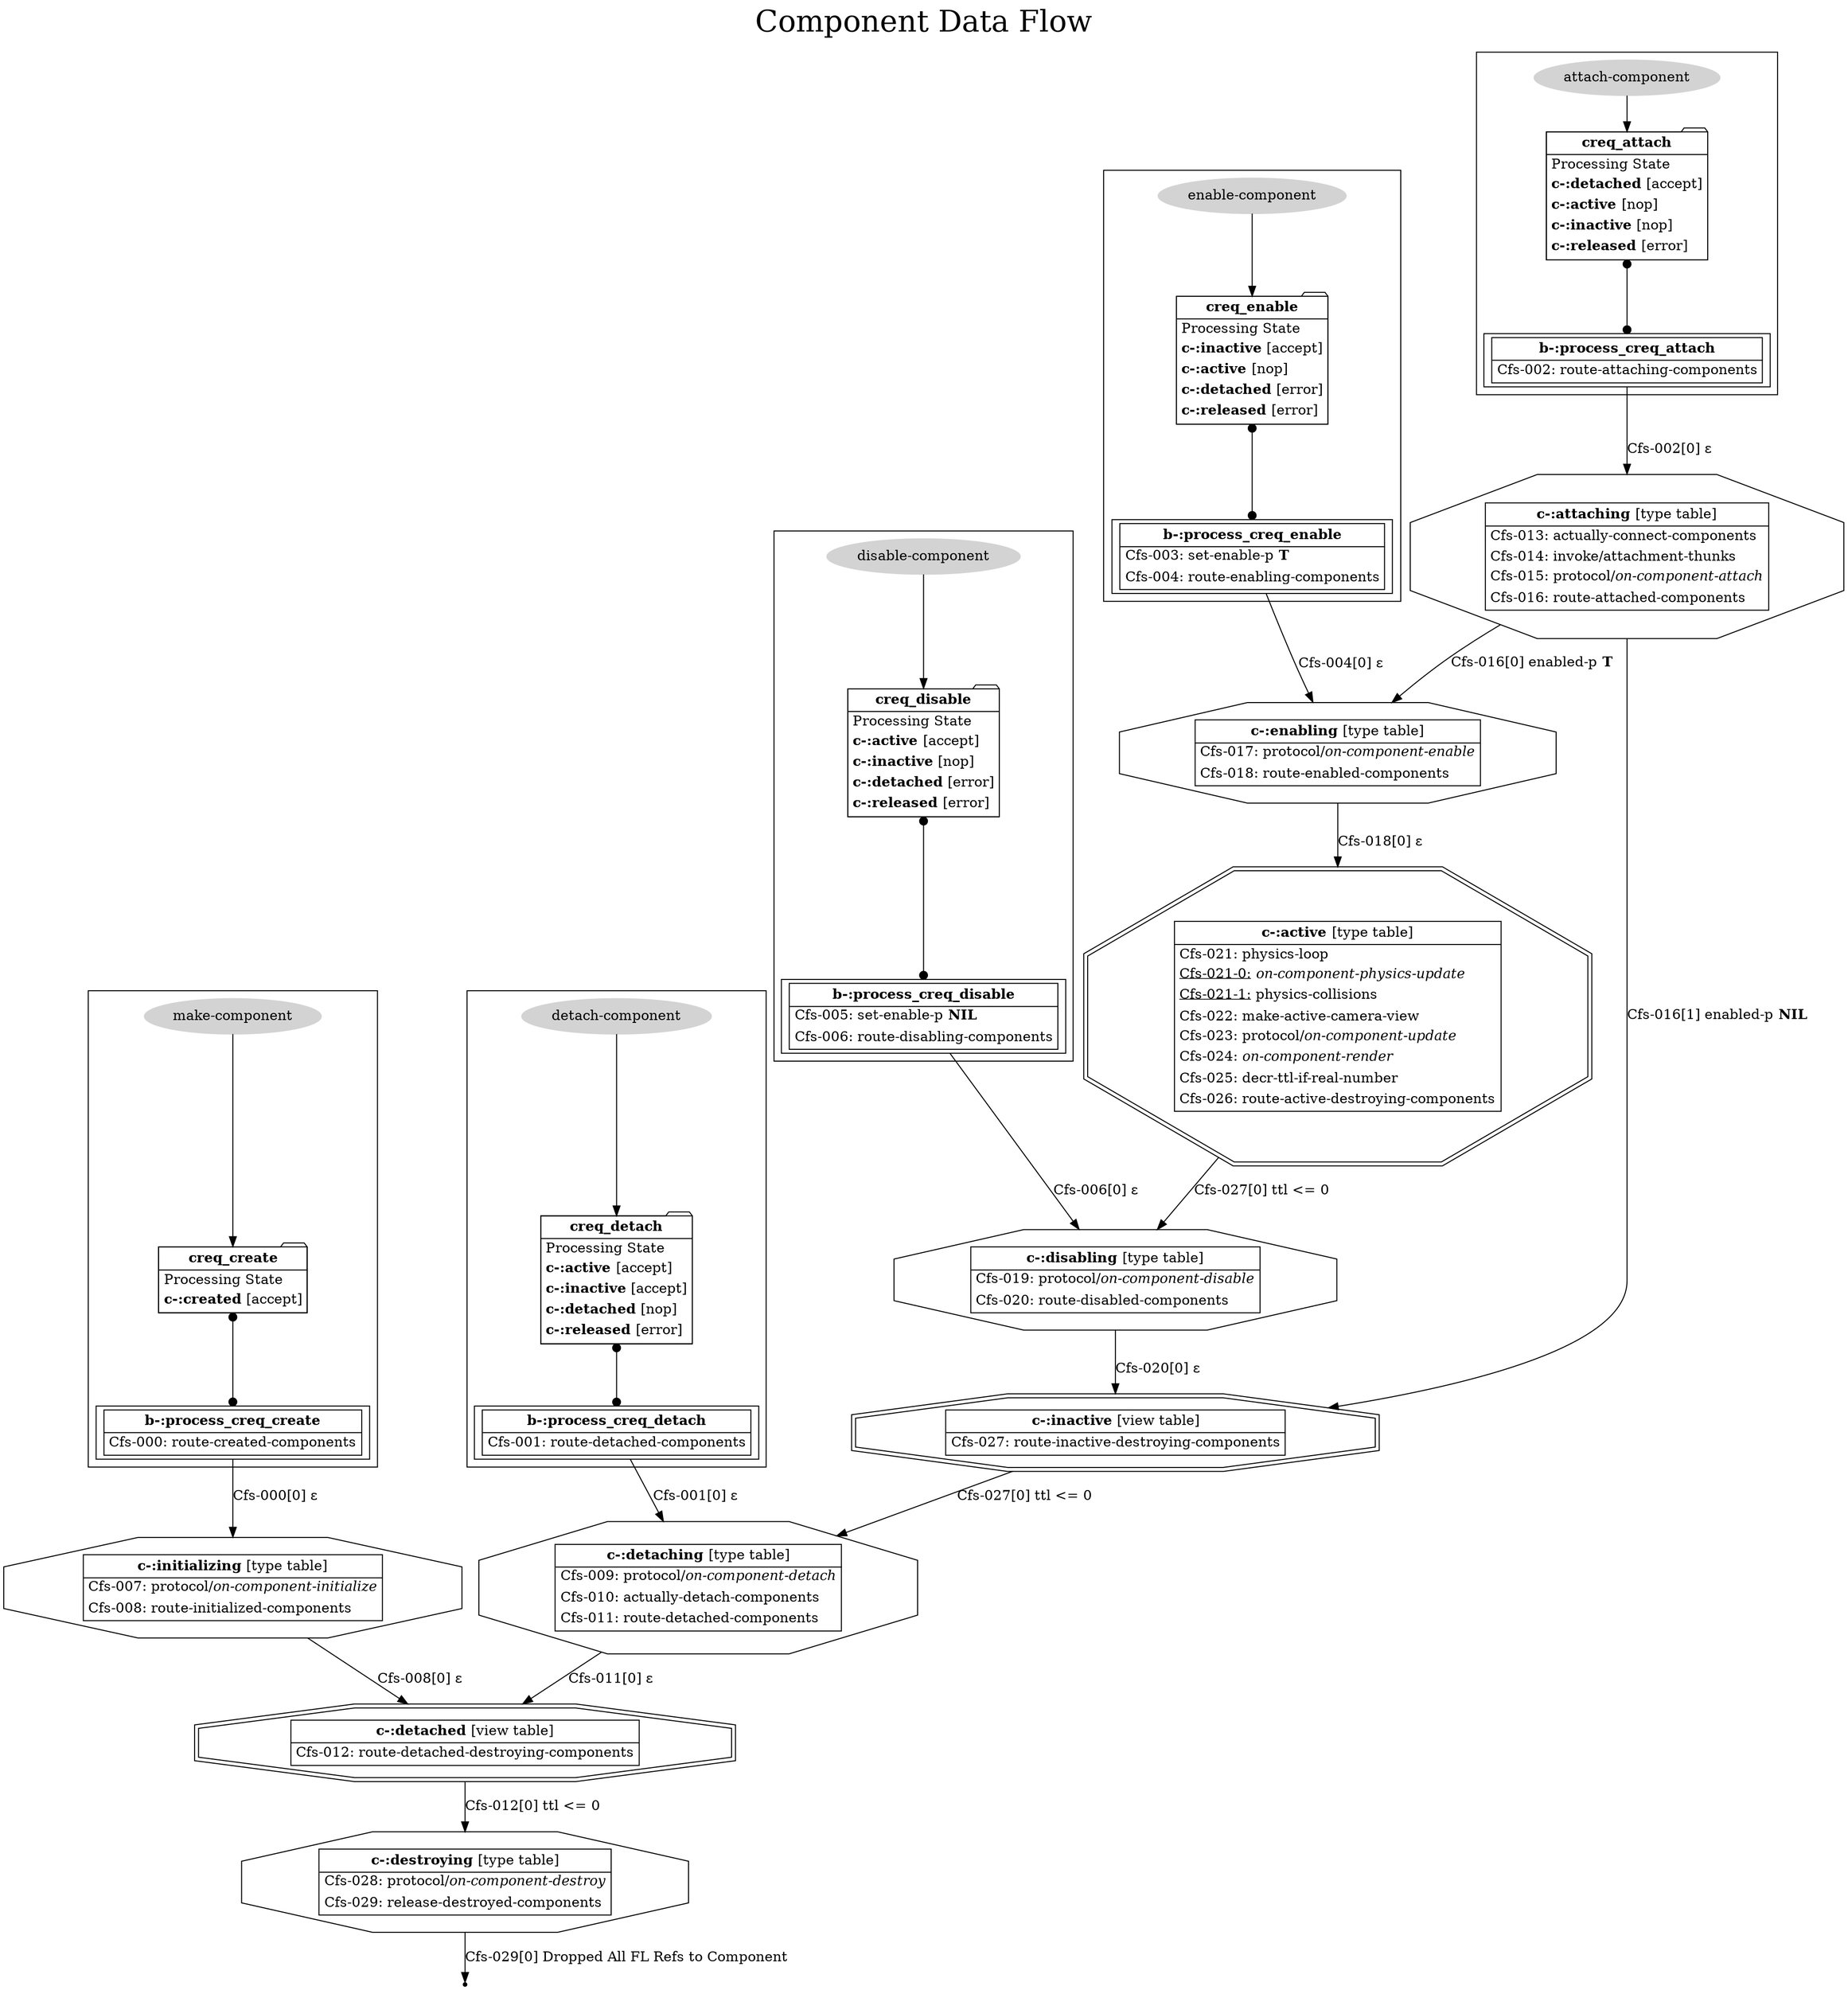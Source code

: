 digraph G {
	label = "Component Data Flow";
	labelloc = top;
	fontsize=30;

	// Notes:
	// 'b-' means dataflow state that is not a component state.
	// 'c-' means dataflow state that is also a component state.
	//
	// Single line octagon states are always transitory states each frame.
	// Double line octagon states can hold components across frames.

	// user API: functions that insert requests into the boxes 
	// to be processed NEXT frame.
	func_make_comp [shape=oval label="make-component";
					color=lightgrey style=filled]
	func_detach_comp [shape=oval label="detach-component";
						color=lightgrey style=filled]
	func_attach_comp [shape=oval label="attach-component";
						color=lightgrey style=filled]
	func_enable_comp [shape=oval label="enable-component";
						color=lightgrey style=filled]
	func_disable_comp [shape=oval label="disable-component";
						color=lightgrey style=filled]

	// The "Process State label" is the state of the component when it is being
	// chosen for processing in the process_* routing fs state. Not the state
	// of the component when it is inserted into the request set.  This is
	// because the component will likely move around a while before those
	// requests are handled and by then things might be ok.  If not, then we
	// error. Sadly, this is a little after the fact, but a consequence of the
	// state machine-like behavior of the dataflow and subsequent flow-states
	// in the engine.

	// The folder shape means a "datastore of request objs"

	// new components requested to be handled
	creq_create [shape=folder; margin=0; 
		label=<
		<TABLE CELLBORDER="0">
			<TR><TD><B>creq_create</B></TD></TR>
			<HR/>
			<TR><TD ALIGN="LEFT">Processing State</TD></TR>
			// NOTE: make-instance sets STATE to :created, but we don't have
			// a true state to represent this.
			<TR><TD ALIGN="LEFT"><B>c-:created</B> [accept]</TD></TR>
		</TABLE>>]

	// deatch requests
	creq_detach [shape=folder; margin=0;
		label=<
		<TABLE CELLBORDER="0">
			<TR><TD><B>creq_detach</B></TD></TR>
			<HR/>
			<TR><TD ALIGN="LEFT">Processing State</TD></TR>
			<TR><TD ALIGN="LEFT"><B>c-:active</B> [accept]</TD></TR>
			<TR><TD ALIGN="LEFT"><B>c-:inactive</B> [accept]</TD></TR>
			<TR><TD ALIGN="LEFT"><B>c-:detached</B> [nop]</TD></TR>
			<TR><TD ALIGN="LEFT"><B>c-:released</B> [error]</TD></TR>
		</TABLE>>]


	// attach requests
	creq_attach [shape=folder; margin=0;
		label=<
		<TABLE CELLBORDER="0">
			<TR><TD><B>creq_attach</B></TD></TR>
			<HR/>
			<TR><TD ALIGN="LEFT">Processing State</TD></TR>
			<TR><TD ALIGN="LEFT"><B>c-:detached</B> [accept]</TD></TR>
			<TR><TD ALIGN="LEFT"><B>c-:active</B> [nop]</TD></TR>
			<TR><TD ALIGN="LEFT"><B>c-:inactive</B> [nop]</TD></TR>
			<TR><TD ALIGN="LEFT"><B>c-:released</B> [error]</TD></TR>
		</TABLE>>]

	// enable requests
	creq_enable [shape=folder; margin=0;
		label=<
		<TABLE CELLBORDER="0">
			<TR><TD><B>creq_enable</B></TD></TR>
			<HR/>
			<TR><TD ALIGN="LEFT">Processing State</TD></TR>
			<TR><TD ALIGN="LEFT"><B>c-:inactive</B> [accept]</TD></TR>
			<TR><TD ALIGN="LEFT"><B>c-:active</B> [nop]</TD></TR>
			<TR><TD ALIGN="LEFT"><B>c-:detached</B> [error]</TD></TR>
			<TR><TD ALIGN="LEFT"><B>c-:released</B> [error]</TD></TR>
		</TABLE>>]

	// disable requests
	creq_disable [shape=folder; margin=0;
		label=<
		<TABLE CELLBORDER="0">
			<TR><TD><B>creq_disable</B></TD></TR>
			<HR/>
			<TR><TD ALIGN="LEFT">Processing State</TD></TR>
			<TR><TD ALIGN="LEFT"><B>c-:active</B> [accept]</TD></TR>
			<TR><TD ALIGN="LEFT"><B>c-:inactive</B> [nop]</TD></TR>
			<TR><TD ALIGN="LEFT"><B>c-:detached</B> [error]</TD></TR>
			<TR><TD ALIGN="LEFT"><B>c-:released</B> [error]</TD></TR>
		</TABLE>>]


	// Process states take requests, validate them, and shove them into the
	// dataflow.

	// box means a flow state that "process the associated requests"
	proc_creq_create
		[shape=box;
		label=<
		<TABLE CELLBORDER="0">
			<TR><TD><B>b-:process_creq_create</B></TD></TR>
			<HR/>
			<TR><TD ALIGN="LEFT">Cfs-000: route-created-components</TD></TR>
		</TABLE>>]

	proc_creq_detach
		[shape=box;
		label=<
		<TABLE CELLBORDER="0">
			<TR><TD><B>b-:process_creq_detach</B></TD></TR>
			<HR/>
			<TR><TD ALIGN="LEFT">Cfs-001: route-detached-components</TD></TR>
		</TABLE>>]

	proc_creq_attach
		[shape=box;
		label=<
		<TABLE CELLBORDER="0">
			<TR><TD><B>b-:process_creq_attach</B></TD></TR>
			<HR/>
			<TR><TD ALIGN="LEFT">Cfs-002: route-attaching-components</TD></TR>
		</TABLE>>]

	proc_creq_enable
		[shape=box;
		label=<
		<TABLE CELLBORDER="0">
			<TR><TD><B>b-:process_creq_enable</B></TD></TR>
			<HR/>
			<TR><TD ALIGN="LEFT">Cfs-003: set-enable-p <B>T</B></TD></TR>
			<TR><TD ALIGN="LEFT">Cfs-004: route-enabling-components</TD></TR>
		</TABLE>>]
	
	proc_creq_disable
		[shape=box;
		label=<
		<TABLE CELLBORDER="0">
			<TR><TD><B>b-:process_creq_disable</B></TD></TR>
			<HR/>
			<TR><TD ALIGN="LEFT">Cfs-005: set-enable-p <B>NIL</B></TD></TR>
			<TR><TD ALIGN="LEFT">Cfs-006: route-disabling-components</TD></TR>
		</TABLE>>]


	// Component states alter the component state slot to contain the name of
	// the state. These states do piles of work on the components themselves.

	// Component States
	cs_initializing
		[shape=octagon; margin = 0;
		label=<
		<TABLE CELLBORDER="0">
			<TR><TD><B>c-:initializing</B> [type table]</TD></TR>
			<HR/>
			<TR><TD ALIGN="LEFT">Cfs-007: protocol/<I>on-component-initialize</I></TD></TR>
			<TR><TD ALIGN="LEFT">Cfs-008: route-initialized-components</TD></TR>
		</TABLE>>]

	cs_detaching
		[shape=octagon; margin=0;
		label=<
		<TABLE CELLBORDER="0">
			<TR><TD><B>c-:detaching</B> [type table]</TD></TR>
			<HR/>
			<TR><TD ALIGN="LEFT">Cfs-009: protocol/<I>on-component-detach</I></TD></TR>
			<TR><TD ALIGN="LEFT">Cfs-010: actually-detach-components</TD></TR>
			<TR><TD ALIGN="LEFT">Cfs-011: route-detached-components</TD></TR>
		</TABLE>>]

	cs_detached
		[shape=doubleoctagon; margin=0;
		label=<
		<TABLE CELLBORDER="0">
			<TR><TD><B>c-:detached</B> [view table]</TD></TR>
			<HR/>
			<TR><TD ALIGN="LEFT">Cfs-012: route-detached-destroying-components</TD></TR>
		</TABLE>>]


	cs_attaching
		[shape=octagon; margin=0;
		label=<
		<TABLE CELLBORDER="0">
			<TR><TD><B>c-:attaching</B> [type table]</TD></TR>
			<HR/>
			<TR><TD ALIGN="LEFT">Cfs-013: actually-connect-components</TD></TR>
			<TR><TD ALIGN="LEFT">Cfs-014: invoke/attachment-thunks</TD></TR>
			<TR><TD ALIGN="LEFT">Cfs-015: protocol/<I>on-component-attach</I></TD></TR>
			<TR><TD ALIGN="LEFT">Cfs-016: route-attached-components</TD></TR>
		</TABLE>>]


	cs_enabling
		[shape=octagon; margin=0;
		label=<
		<TABLE CELLBORDER="0">
			<TR><TD><B>c-:enabling</B> [type table]</TD></TR>
			<HR/>
			<TR><TD ALIGN="LEFT">Cfs-017: protocol/<I>on-component-enable</I></TD></TR>
			<TR><TD ALIGN="LEFT">Cfs-018: route-enabled-components</TD></TR>
		</TABLE>>]

	cs_disabling
		[shape=octagon; margin=0;
		label=<
		<TABLE CELLBORDER="0">
			<TR><TD><B>c-:disabling</B> [type table]</TD></TR>
			<HR/>
			<TR><TD ALIGN="LEFT">Cfs-019: protocol/<I>on-component-disable</I></TD></TR>
			<TR><TD ALIGN="LEFT">Cfs-020: route-disabled-components</TD></TR>
		</TABLE>>]

	cs_active
		[shape=doubleoctagon; margin=0;
		label=<
		<TABLE CELLBORDER="0">
			<TR><TD><B>c-:active</B> [type table]</TD></TR>
			<HR/>
			<TR><TD ALIGN="LEFT">Cfs-021: physics-loop</TD></TR>
			<TR><TD ALIGN="LEFT"><U>Cfs-021-0:</U> <I>on-component-physics-update</I></TD></TR>
			<TR><TD ALIGN="LEFT"><U>Cfs-021-1:</U> physics-collisions</TD></TR>

			<TR><TD ALIGN="LEFT">Cfs-022: make-active-camera-view</TD></TR>

			<TR><TD ALIGN="LEFT">Cfs-023: protocol/<I>on-component-update</I></TD></TR>
			<TR><TD ALIGN="LEFT">Cfs-024: <I>on-component-render</I></TD></TR>
			<TR><TD ALIGN="LEFT">Cfs-025: decr-ttl-if-real-number</TD></TR>
			<TR><TD ALIGN="LEFT">Cfs-026: route-active-destroying-components</TD></TR>
		</TABLE>>]

	cs_inactive
		[shape=doubleoctagon; margin=0;
		label=<
		<TABLE CELLBORDER="0">
			<TR><TD><B>c-:inactive</B> [view table]</TD></TR>
			<HR/>
			<TR><TD ALIGN="LEFT">Cfs-027: route-inactive-destroying-components</TD></TR>
		</TABLE>>]

	cs_destroying
		[shape=octagon; margin=0;
		label=<
		<TABLE CELLBORDER="0">
			<TR><TD><B>c-:destroying</B> [type table]</TD></TR>
			<HR/>
			<TR><TD ALIGN="LEFT">Cfs-028: protocol/<I>on-component-destroy</I></TD></TR>
			<TR><TD ALIGN="LEFT">Cfs-029: release-destroyed-components</TD></TR>
		</TABLE>>]

	cs_end [shape=point]


	// ////////////////////////////////////////////////
	// Component Data Flow
	// ////////////////////////////////////////////////

	// ///////////
	// Entry Flows
	// ///////////

	// Entry flow: Newly created components
	subgraph cluster_make_requests {
		label="";
		func_make_comp -> creq_create 	
		creq_create -> proc_creq_create 
			[dir=both; arrowhead=dot; arrowtail=dot]
	}

	// Entry flow: Detach Requests
	subgraph cluster_detach_requests {
		label="";
		func_detach_comp -> creq_detach
		creq_detach -> proc_creq_detach 
			[dir=both; arrowhead=dot; arrowtail=dot]
	}

	// Entry flow: Attach Requests
	subgraph cluster_attach_requests {
		label="";
		func_attach_comp -> creq_attach
		creq_attach -> proc_creq_attach 
			[dir=both; arrowhead=dot; arrowtail=dot]
	}

	// Entry flow: Enable Requests
	subgraph cluster_enable_requests {
		label="";
		func_enable_comp; creq_enable proc_creq_enable
		func_enable_comp -> creq_enable
		creq_enable -> proc_creq_enable 
			[dir=both; arrowhead=dot; arrowtail=dot]
	}

	// Entry flow: Disable Requests
	subgraph cluster_disable_requests {
		label="";
		func_disable_comp -> creq_disable
		creq_disable -> proc_creq_disable 
			[dir=both; arrowhead=dot; arrowtail=dot]
	}


	// ///////////
	// Roots of Component DataFlow
	// ///////////

	proc_creq_create -> cs_initializing
		[label=<Cfs-000[0] &epsilon;>]

	proc_creq_detach -> cs_detaching
		[label=<Cfs-001[0] &epsilon;>]

	proc_creq_attach -> cs_attaching
		[label=<Cfs-002[0] &epsilon;>]

	proc_creq_enable -> cs_enabling
		[label=<Cfs-004[0] &epsilon;>]

	proc_creq_disable -> cs_disabling
		[label=<Cfs-006[0] &epsilon;>]

	// ///////////
	// Component Initializing
	// ///////////

	cs_initializing -> cs_detached
		[label=<Cfs-008[0] &epsilon;>]

	// ///////////
	// Component Detaching
	// ///////////

	cs_detaching -> cs_detached
		[label=<Cfs-011[0] &epsilon;>]

	// ///////////
	// Component Detached
	// ///////////

	cs_detached -> cs_destroying
		[label="Cfs-012[0] ttl <= 0"]

	// ///////////
	// Component Destroying
	// ///////////

	cs_destroying -> cs_end
		[label="Cfs-029[0] Dropped All FL Refs to Component"]

	// ///////////
	// Component Attaching
	// ///////////

	cs_attaching -> cs_enabling 
		[label=<Cfs-016[0] enabled-p <B>T</B>>]
	cs_attaching -> cs_inactive
		[label=<Cfs-016[1] enabled-p <B>NIL</B>>]

	// ///////////
	// Component Enabling
	// ///////////

	cs_enabling -> cs_active
		[label="Cfs-018[0] &epsilon;"]

	// ///////////
	// Component Disabling
	// ///////////

	cs_disabling -> cs_inactive
		[label="Cfs-020[0] &epsilon;"]

	// ///////////
	// Component Active
	// ///////////

	cs_active -> cs_disabling
		[label="Cfs-027[0] ttl <= 0"]

	// ///////////
	// Component Inactive
	// ///////////

	cs_inactive -> cs_detaching
		[label="Cfs-027[0] ttl <= 0"]
}
